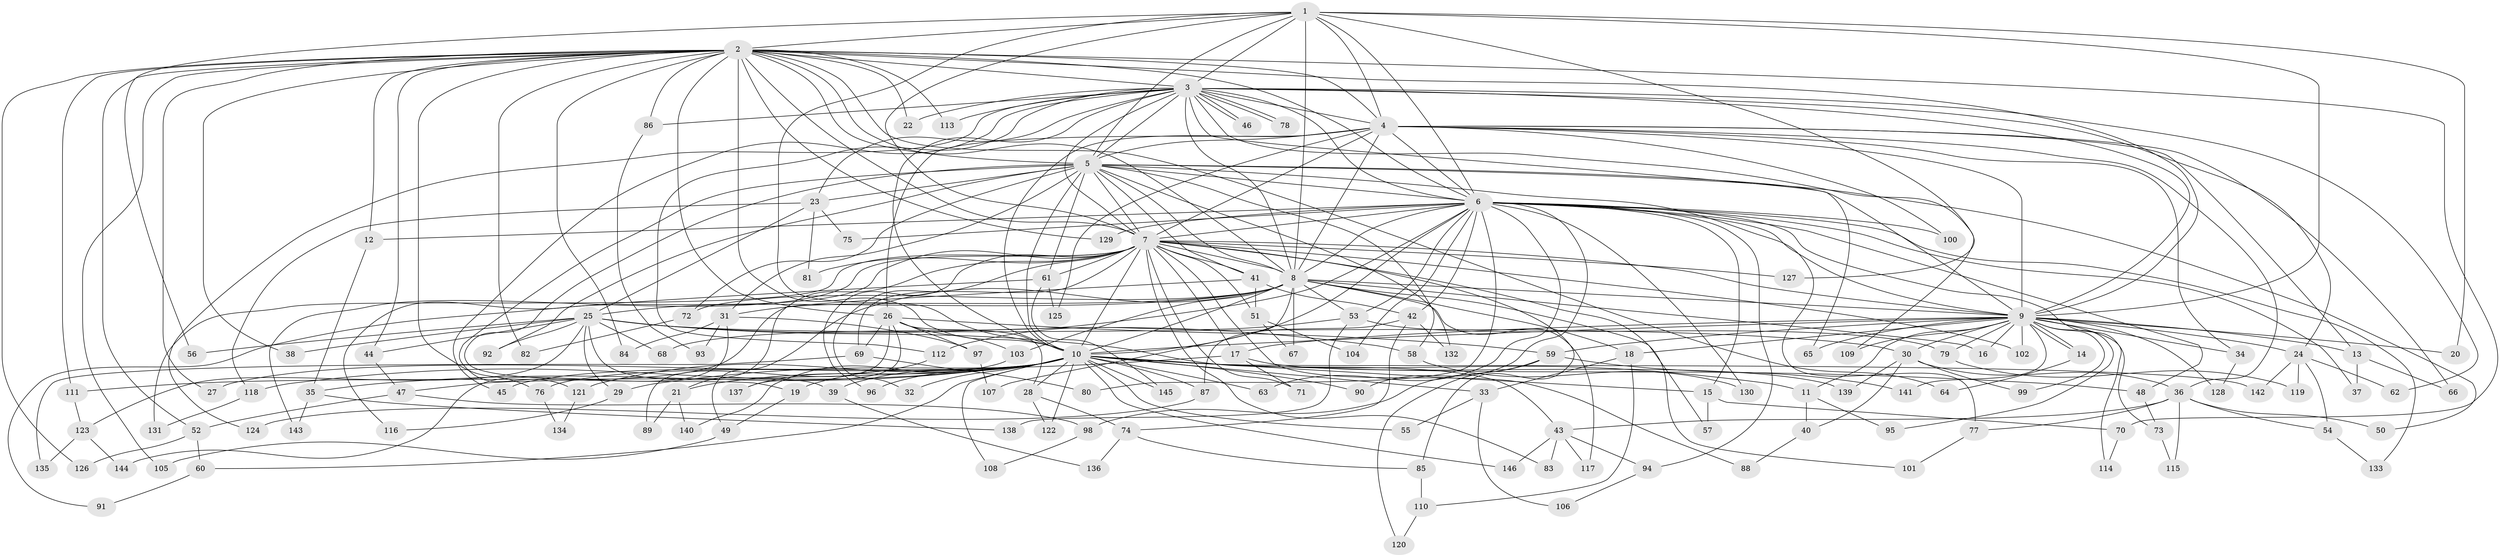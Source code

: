 // coarse degree distribution, {10: 0.008849557522123894, 22: 0.008849557522123894, 33: 0.017699115044247787, 19: 0.017699115044247787, 25: 0.008849557522123894, 42: 0.008849557522123894, 5: 0.07079646017699115, 3: 0.18584070796460178, 2: 0.5309734513274337, 4: 0.061946902654867256, 7: 0.017699115044247787, 17: 0.008849557522123894, 6: 0.035398230088495575, 8: 0.008849557522123894, 1: 0.008849557522123894}
// Generated by graph-tools (version 1.1) at 2025/23/03/03/25 07:23:41]
// undirected, 146 vertices, 317 edges
graph export_dot {
graph [start="1"]
  node [color=gray90,style=filled];
  1;
  2;
  3;
  4;
  5;
  6;
  7;
  8;
  9;
  10;
  11;
  12;
  13;
  14;
  15;
  16;
  17;
  18;
  19;
  20;
  21;
  22;
  23;
  24;
  25;
  26;
  27;
  28;
  29;
  30;
  31;
  32;
  33;
  34;
  35;
  36;
  37;
  38;
  39;
  40;
  41;
  42;
  43;
  44;
  45;
  46;
  47;
  48;
  49;
  50;
  51;
  52;
  53;
  54;
  55;
  56;
  57;
  58;
  59;
  60;
  61;
  62;
  63;
  64;
  65;
  66;
  67;
  68;
  69;
  70;
  71;
  72;
  73;
  74;
  75;
  76;
  77;
  78;
  79;
  80;
  81;
  82;
  83;
  84;
  85;
  86;
  87;
  88;
  89;
  90;
  91;
  92;
  93;
  94;
  95;
  96;
  97;
  98;
  99;
  100;
  101;
  102;
  103;
  104;
  105;
  106;
  107;
  108;
  109;
  110;
  111;
  112;
  113;
  114;
  115;
  116;
  117;
  118;
  119;
  120;
  121;
  122;
  123;
  124;
  125;
  126;
  127;
  128;
  129;
  130;
  131;
  132;
  133;
  134;
  135;
  136;
  137;
  138;
  139;
  140;
  141;
  142;
  143;
  144;
  145;
  146;
  1 -- 2;
  1 -- 3;
  1 -- 4;
  1 -- 5;
  1 -- 6;
  1 -- 7;
  1 -- 8;
  1 -- 9;
  1 -- 10;
  1 -- 20;
  1 -- 56;
  1 -- 127;
  2 -- 3;
  2 -- 4;
  2 -- 5;
  2 -- 6;
  2 -- 7;
  2 -- 8;
  2 -- 9;
  2 -- 10;
  2 -- 12;
  2 -- 22;
  2 -- 26;
  2 -- 27;
  2 -- 38;
  2 -- 44;
  2 -- 52;
  2 -- 64;
  2 -- 70;
  2 -- 76;
  2 -- 82;
  2 -- 84;
  2 -- 86;
  2 -- 105;
  2 -- 111;
  2 -- 113;
  2 -- 126;
  2 -- 129;
  3 -- 4;
  3 -- 5;
  3 -- 6;
  3 -- 7;
  3 -- 8;
  3 -- 9;
  3 -- 10;
  3 -- 22;
  3 -- 23;
  3 -- 24;
  3 -- 45;
  3 -- 46;
  3 -- 46;
  3 -- 62;
  3 -- 65;
  3 -- 78;
  3 -- 78;
  3 -- 86;
  3 -- 109;
  3 -- 112;
  3 -- 113;
  3 -- 124;
  4 -- 5;
  4 -- 6;
  4 -- 7;
  4 -- 8;
  4 -- 9;
  4 -- 10;
  4 -- 13;
  4 -- 26;
  4 -- 34;
  4 -- 36;
  4 -- 66;
  4 -- 100;
  4 -- 125;
  5 -- 6;
  5 -- 7;
  5 -- 8;
  5 -- 9;
  5 -- 10;
  5 -- 19;
  5 -- 23;
  5 -- 31;
  5 -- 41;
  5 -- 50;
  5 -- 58;
  5 -- 61;
  5 -- 72;
  5 -- 77;
  5 -- 92;
  5 -- 121;
  5 -- 132;
  6 -- 7;
  6 -- 8;
  6 -- 9;
  6 -- 10;
  6 -- 12;
  6 -- 15;
  6 -- 37;
  6 -- 42;
  6 -- 48;
  6 -- 53;
  6 -- 63;
  6 -- 68;
  6 -- 75;
  6 -- 80;
  6 -- 90;
  6 -- 94;
  6 -- 100;
  6 -- 104;
  6 -- 114;
  6 -- 129;
  6 -- 130;
  6 -- 133;
  7 -- 8;
  7 -- 9;
  7 -- 10;
  7 -- 17;
  7 -- 21;
  7 -- 32;
  7 -- 41;
  7 -- 51;
  7 -- 61;
  7 -- 69;
  7 -- 71;
  7 -- 81;
  7 -- 83;
  7 -- 85;
  7 -- 88;
  7 -- 96;
  7 -- 101;
  7 -- 102;
  7 -- 116;
  7 -- 127;
  7 -- 131;
  7 -- 143;
  8 -- 9;
  8 -- 10;
  8 -- 16;
  8 -- 18;
  8 -- 25;
  8 -- 31;
  8 -- 49;
  8 -- 53;
  8 -- 57;
  8 -- 67;
  8 -- 72;
  8 -- 103;
  8 -- 107;
  8 -- 117;
  9 -- 10;
  9 -- 11;
  9 -- 13;
  9 -- 14;
  9 -- 14;
  9 -- 16;
  9 -- 17;
  9 -- 18;
  9 -- 20;
  9 -- 24;
  9 -- 30;
  9 -- 34;
  9 -- 59;
  9 -- 65;
  9 -- 73;
  9 -- 79;
  9 -- 95;
  9 -- 99;
  9 -- 102;
  9 -- 109;
  9 -- 128;
  9 -- 141;
  10 -- 11;
  10 -- 15;
  10 -- 19;
  10 -- 21;
  10 -- 27;
  10 -- 28;
  10 -- 32;
  10 -- 33;
  10 -- 35;
  10 -- 39;
  10 -- 45;
  10 -- 48;
  10 -- 55;
  10 -- 60;
  10 -- 63;
  10 -- 76;
  10 -- 87;
  10 -- 90;
  10 -- 96;
  10 -- 108;
  10 -- 111;
  10 -- 118;
  10 -- 121;
  10 -- 122;
  10 -- 142;
  10 -- 145;
  10 -- 146;
  11 -- 40;
  11 -- 95;
  12 -- 35;
  13 -- 37;
  13 -- 66;
  14 -- 64;
  15 -- 57;
  15 -- 70;
  17 -- 29;
  17 -- 71;
  17 -- 139;
  18 -- 33;
  18 -- 110;
  19 -- 49;
  21 -- 89;
  21 -- 140;
  23 -- 25;
  23 -- 75;
  23 -- 81;
  23 -- 118;
  24 -- 54;
  24 -- 62;
  24 -- 119;
  24 -- 142;
  25 -- 29;
  25 -- 30;
  25 -- 38;
  25 -- 39;
  25 -- 43;
  25 -- 44;
  25 -- 56;
  25 -- 58;
  25 -- 68;
  25 -- 92;
  25 -- 123;
  26 -- 28;
  26 -- 59;
  26 -- 69;
  26 -- 89;
  26 -- 97;
  26 -- 103;
  26 -- 137;
  28 -- 74;
  28 -- 122;
  29 -- 116;
  30 -- 36;
  30 -- 40;
  30 -- 99;
  30 -- 139;
  31 -- 84;
  31 -- 93;
  31 -- 97;
  31 -- 144;
  33 -- 55;
  33 -- 106;
  34 -- 128;
  35 -- 138;
  35 -- 143;
  36 -- 43;
  36 -- 50;
  36 -- 54;
  36 -- 77;
  36 -- 115;
  39 -- 136;
  40 -- 88;
  41 -- 42;
  41 -- 47;
  41 -- 51;
  42 -- 74;
  42 -- 87;
  42 -- 132;
  43 -- 83;
  43 -- 94;
  43 -- 117;
  43 -- 146;
  44 -- 47;
  47 -- 52;
  47 -- 98;
  48 -- 73;
  49 -- 105;
  51 -- 67;
  51 -- 104;
  52 -- 60;
  52 -- 126;
  53 -- 79;
  53 -- 112;
  53 -- 138;
  54 -- 133;
  58 -- 130;
  59 -- 98;
  59 -- 120;
  59 -- 141;
  60 -- 91;
  61 -- 91;
  61 -- 125;
  61 -- 145;
  69 -- 80;
  69 -- 135;
  70 -- 114;
  72 -- 82;
  73 -- 115;
  74 -- 85;
  74 -- 136;
  76 -- 134;
  77 -- 101;
  79 -- 119;
  85 -- 110;
  86 -- 93;
  87 -- 124;
  94 -- 106;
  97 -- 107;
  98 -- 108;
  103 -- 140;
  110 -- 120;
  111 -- 123;
  112 -- 137;
  118 -- 131;
  121 -- 134;
  123 -- 135;
  123 -- 144;
}
